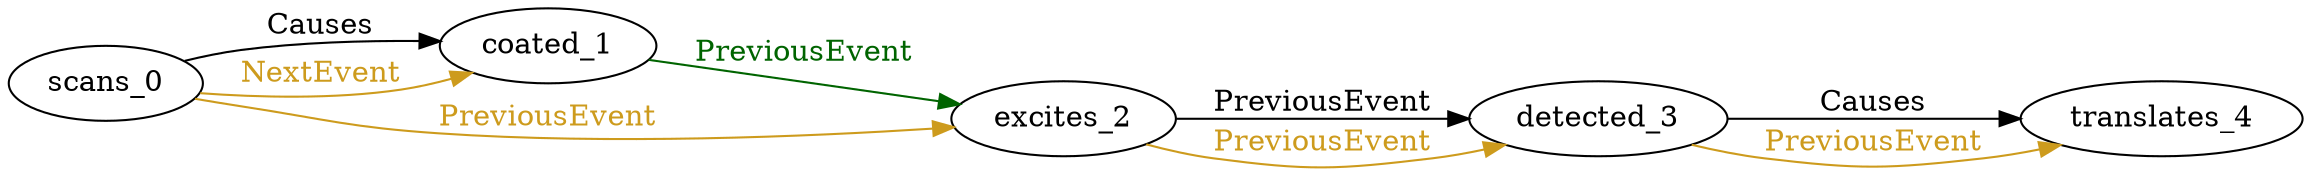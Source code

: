 digraph finite_state_machine { 
	rankdir=LR;
	size="50,50";
node0 [label = "scans_0"]
node1 [label = "coated_1"]
node2 [label = "excites_2"]
node3 [label = "detected_3"]
node4 [label = "translates_4"]
node0 -> node1 [ label = "Causes" fontcolor="black"  color = "Black"];
node0 -> node1 [ label = "NextEvent" fontcolor="goldenrod3"  color = "goldenrod3"];
node0 -> node2 [ label = "PreviousEvent" fontcolor="goldenrod3"  color = "goldenrod3"];
node2 -> node3 [ label = "PreviousEvent" fontcolor="black"  color = "Black"];
node2 -> node3 [ label = "PreviousEvent" fontcolor="goldenrod3"  color = "goldenrod3"];
node3 -> node4 [ label = "Causes" fontcolor="black"  color = "Black"];
node3 -> node4 [ label = "PreviousEvent" fontcolor="goldenrod3"  color = "goldenrod3"];
node1 -> node2 [ label = "PreviousEvent" fontcolor="darkgreen"  color = "darkgreen"];
}